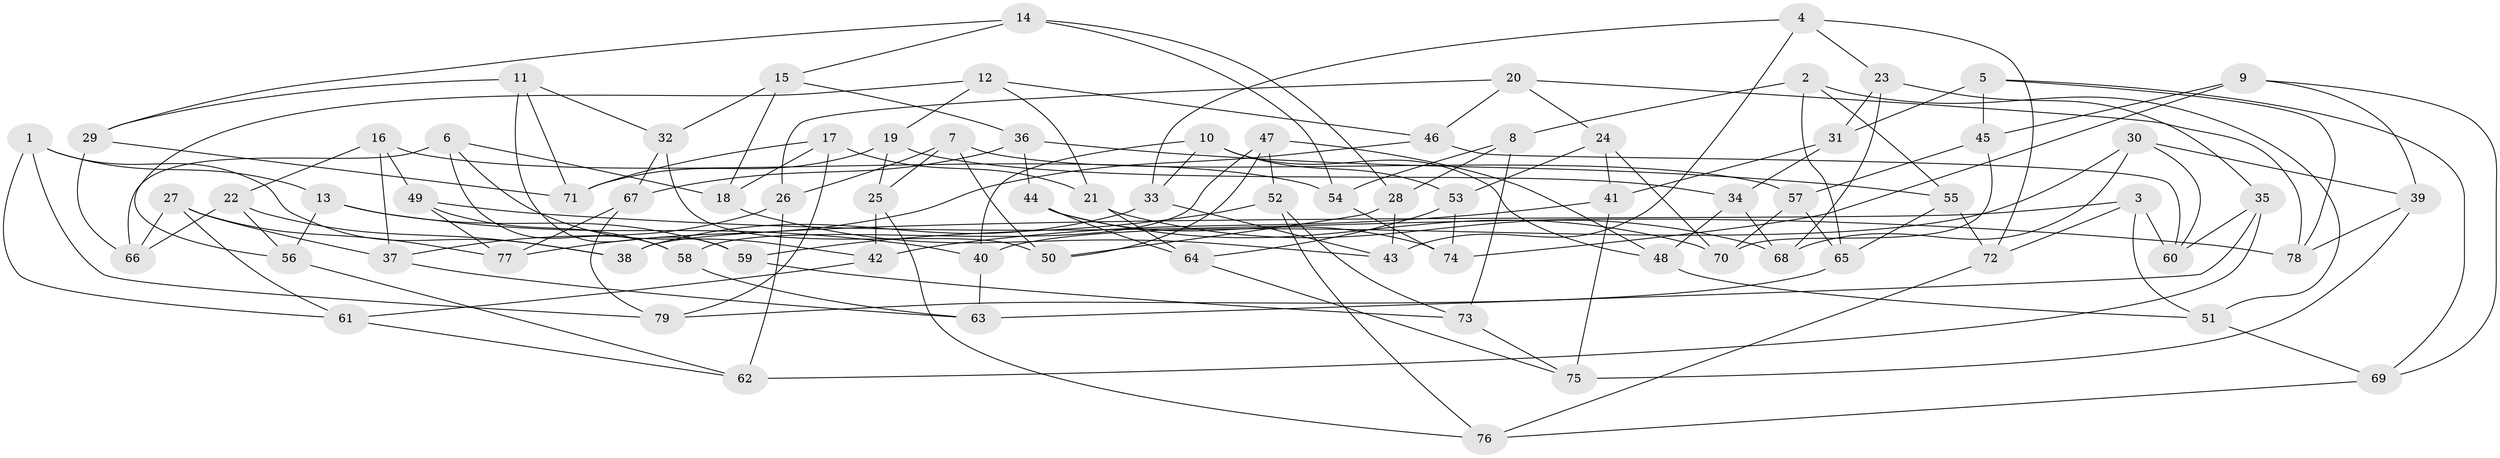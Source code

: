 // Generated by graph-tools (version 1.1) at 2025/16/03/09/25 04:16:26]
// undirected, 79 vertices, 158 edges
graph export_dot {
graph [start="1"]
  node [color=gray90,style=filled];
  1;
  2;
  3;
  4;
  5;
  6;
  7;
  8;
  9;
  10;
  11;
  12;
  13;
  14;
  15;
  16;
  17;
  18;
  19;
  20;
  21;
  22;
  23;
  24;
  25;
  26;
  27;
  28;
  29;
  30;
  31;
  32;
  33;
  34;
  35;
  36;
  37;
  38;
  39;
  40;
  41;
  42;
  43;
  44;
  45;
  46;
  47;
  48;
  49;
  50;
  51;
  52;
  53;
  54;
  55;
  56;
  57;
  58;
  59;
  60;
  61;
  62;
  63;
  64;
  65;
  66;
  67;
  68;
  69;
  70;
  71;
  72;
  73;
  74;
  75;
  76;
  77;
  78;
  79;
  1 -- 61;
  1 -- 38;
  1 -- 13;
  1 -- 79;
  2 -- 65;
  2 -- 51;
  2 -- 55;
  2 -- 8;
  3 -- 60;
  3 -- 51;
  3 -- 38;
  3 -- 72;
  4 -- 23;
  4 -- 43;
  4 -- 72;
  4 -- 33;
  5 -- 45;
  5 -- 78;
  5 -- 69;
  5 -- 31;
  6 -- 18;
  6 -- 66;
  6 -- 42;
  6 -- 58;
  7 -- 57;
  7 -- 26;
  7 -- 50;
  7 -- 25;
  8 -- 54;
  8 -- 28;
  8 -- 73;
  9 -- 39;
  9 -- 45;
  9 -- 74;
  9 -- 69;
  10 -- 48;
  10 -- 40;
  10 -- 53;
  10 -- 33;
  11 -- 71;
  11 -- 29;
  11 -- 32;
  11 -- 59;
  12 -- 46;
  12 -- 21;
  12 -- 56;
  12 -- 19;
  13 -- 59;
  13 -- 40;
  13 -- 56;
  14 -- 54;
  14 -- 28;
  14 -- 15;
  14 -- 29;
  15 -- 18;
  15 -- 32;
  15 -- 36;
  16 -- 37;
  16 -- 49;
  16 -- 22;
  16 -- 54;
  17 -- 79;
  17 -- 18;
  17 -- 21;
  17 -- 71;
  18 -- 43;
  19 -- 34;
  19 -- 71;
  19 -- 25;
  20 -- 26;
  20 -- 46;
  20 -- 78;
  20 -- 24;
  21 -- 64;
  21 -- 68;
  22 -- 38;
  22 -- 56;
  22 -- 66;
  23 -- 35;
  23 -- 31;
  23 -- 68;
  24 -- 70;
  24 -- 41;
  24 -- 53;
  25 -- 42;
  25 -- 76;
  26 -- 37;
  26 -- 62;
  27 -- 66;
  27 -- 37;
  27 -- 61;
  27 -- 77;
  28 -- 50;
  28 -- 43;
  29 -- 66;
  29 -- 71;
  30 -- 40;
  30 -- 39;
  30 -- 60;
  30 -- 68;
  31 -- 41;
  31 -- 34;
  32 -- 50;
  32 -- 67;
  33 -- 38;
  33 -- 43;
  34 -- 68;
  34 -- 48;
  35 -- 63;
  35 -- 62;
  35 -- 60;
  36 -- 55;
  36 -- 44;
  36 -- 67;
  37 -- 63;
  39 -- 78;
  39 -- 75;
  40 -- 63;
  41 -- 75;
  41 -- 42;
  42 -- 61;
  44 -- 64;
  44 -- 74;
  44 -- 70;
  45 -- 57;
  45 -- 70;
  46 -- 77;
  46 -- 60;
  47 -- 58;
  47 -- 48;
  47 -- 52;
  47 -- 50;
  48 -- 51;
  49 -- 58;
  49 -- 78;
  49 -- 77;
  51 -- 69;
  52 -- 59;
  52 -- 76;
  52 -- 73;
  53 -- 64;
  53 -- 74;
  54 -- 74;
  55 -- 72;
  55 -- 65;
  56 -- 62;
  57 -- 65;
  57 -- 70;
  58 -- 63;
  59 -- 73;
  61 -- 62;
  64 -- 75;
  65 -- 79;
  67 -- 79;
  67 -- 77;
  69 -- 76;
  72 -- 76;
  73 -- 75;
}
